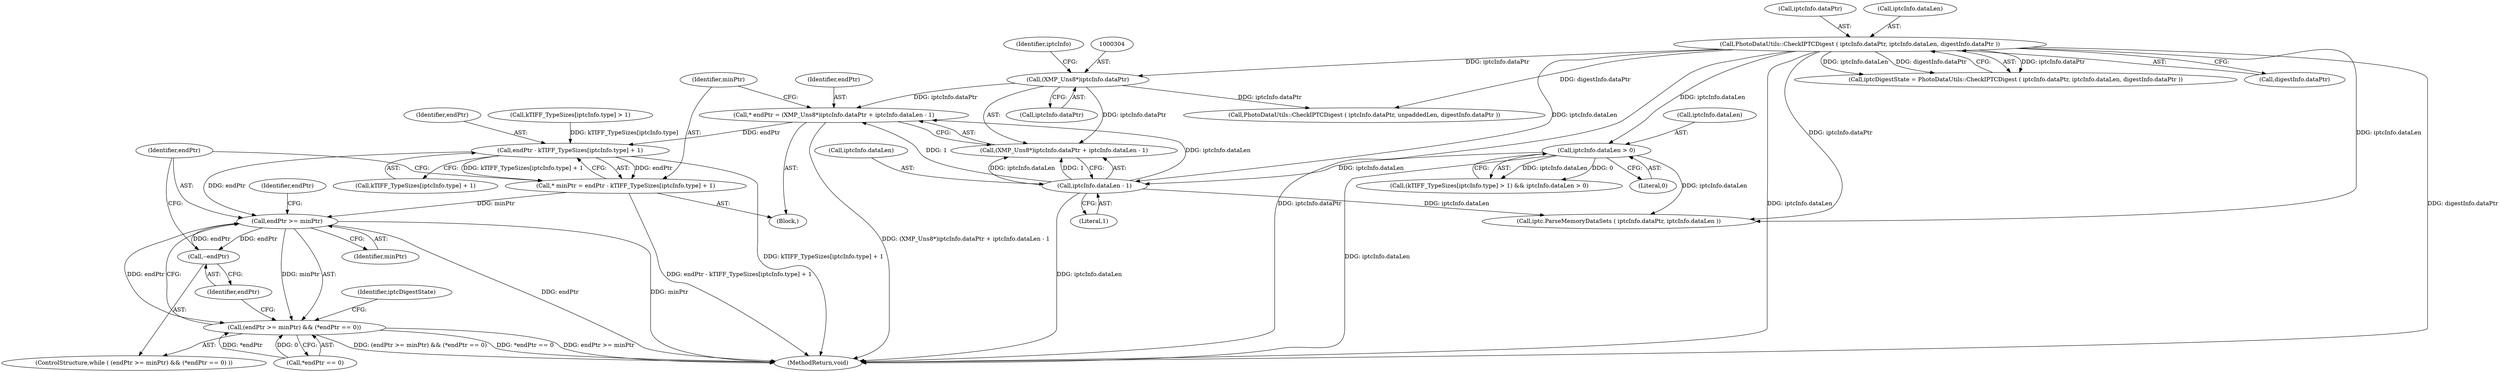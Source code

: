 digraph "0_exempi_e163667a06a9b656a047b0ec660b871f29a83c9f@integer" {
"1000300" [label="(Call,* endPtr = (XMP_Uns8*)iptcInfo.dataPtr + iptcInfo.dataLen - 1)"];
"1000303" [label="(Call,(XMP_Uns8*)iptcInfo.dataPtr)"];
"1000270" [label="(Call,PhotoDataUtils::CheckIPTCDigest ( iptcInfo.dataPtr, iptcInfo.dataLen, digestInfo.dataPtr ))"];
"1000308" [label="(Call,iptcInfo.dataLen - 1)"];
"1000293" [label="(Call,iptcInfo.dataLen > 0)"];
"1000316" [label="(Call,endPtr - kTIFF_TypeSizes[iptcInfo.type] + 1)"];
"1000314" [label="(Call,* minPtr = endPtr - kTIFF_TypeSizes[iptcInfo.type] + 1)"];
"1000327" [label="(Call,endPtr >= minPtr)"];
"1000326" [label="(Call,(endPtr >= minPtr) && (*endPtr == 0))"];
"1000334" [label="(Call,--endPtr)"];
"1000312" [label="(Literal,1)"];
"1000318" [label="(Call,kTIFF_TypeSizes[iptcInfo.type] + 1)"];
"1000316" [label="(Call,endPtr - kTIFF_TypeSizes[iptcInfo.type] + 1)"];
"1000308" [label="(Call,iptcInfo.dataLen - 1)"];
"1000305" [label="(Call,iptcInfo.dataPtr)"];
"1000303" [label="(Call,(XMP_Uns8*)iptcInfo.dataPtr)"];
"1000268" [label="(Call,iptcDigestState = PhotoDataUtils::CheckIPTCDigest ( iptcInfo.dataPtr, iptcInfo.dataLen, digestInfo.dataPtr ))"];
"1000277" [label="(Call,digestInfo.dataPtr)"];
"1000294" [label="(Call,iptcInfo.dataLen)"];
"1000317" [label="(Identifier,endPtr)"];
"1000327" [label="(Call,endPtr >= minPtr)"];
"1000329" [label="(Identifier,minPtr)"];
"1000330" [label="(Call,*endPtr == 0)"];
"1000440" [label="(MethodReturn,void)"];
"1000302" [label="(Call,(XMP_Uns8*)iptcInfo.dataPtr + iptcInfo.dataLen - 1)"];
"1000332" [label="(Identifier,endPtr)"];
"1000300" [label="(Call,* endPtr = (XMP_Uns8*)iptcInfo.dataPtr + iptcInfo.dataLen - 1)"];
"1000270" [label="(Call,PhotoDataUtils::CheckIPTCDigest ( iptcInfo.dataPtr, iptcInfo.dataLen, digestInfo.dataPtr ))"];
"1000335" [label="(Identifier,endPtr)"];
"1000418" [label="(Call,iptc.ParseMemoryDataSets ( iptcInfo.dataPtr, iptcInfo.dataLen ))"];
"1000310" [label="(Identifier,iptcInfo)"];
"1000297" [label="(Literal,0)"];
"1000286" [label="(Call,kTIFF_TypeSizes[iptcInfo.type] > 1)"];
"1000337" [label="(Identifier,iptcDigestState)"];
"1000293" [label="(Call,iptcInfo.dataLen > 0)"];
"1000338" [label="(Call,PhotoDataUtils::CheckIPTCDigest ( iptcInfo.dataPtr, unpaddedLen, digestInfo.dataPtr ))"];
"1000301" [label="(Identifier,endPtr)"];
"1000334" [label="(Call,--endPtr)"];
"1000328" [label="(Identifier,endPtr)"];
"1000298" [label="(Block,)"];
"1000271" [label="(Call,iptcInfo.dataPtr)"];
"1000326" [label="(Call,(endPtr >= minPtr) && (*endPtr == 0))"];
"1000315" [label="(Identifier,minPtr)"];
"1000314" [label="(Call,* minPtr = endPtr - kTIFF_TypeSizes[iptcInfo.type] + 1)"];
"1000285" [label="(Call,(kTIFF_TypeSizes[iptcInfo.type] > 1) && iptcInfo.dataLen > 0)"];
"1000325" [label="(ControlStructure,while ( (endPtr >= minPtr) && (*endPtr == 0) ))"];
"1000274" [label="(Call,iptcInfo.dataLen)"];
"1000309" [label="(Call,iptcInfo.dataLen)"];
"1000300" -> "1000298"  [label="AST: "];
"1000300" -> "1000302"  [label="CFG: "];
"1000301" -> "1000300"  [label="AST: "];
"1000302" -> "1000300"  [label="AST: "];
"1000315" -> "1000300"  [label="CFG: "];
"1000300" -> "1000440"  [label="DDG: (XMP_Uns8*)iptcInfo.dataPtr + iptcInfo.dataLen - 1"];
"1000303" -> "1000300"  [label="DDG: iptcInfo.dataPtr"];
"1000308" -> "1000300"  [label="DDG: iptcInfo.dataLen"];
"1000308" -> "1000300"  [label="DDG: 1"];
"1000300" -> "1000316"  [label="DDG: endPtr"];
"1000303" -> "1000302"  [label="AST: "];
"1000303" -> "1000305"  [label="CFG: "];
"1000304" -> "1000303"  [label="AST: "];
"1000305" -> "1000303"  [label="AST: "];
"1000310" -> "1000303"  [label="CFG: "];
"1000303" -> "1000302"  [label="DDG: iptcInfo.dataPtr"];
"1000270" -> "1000303"  [label="DDG: iptcInfo.dataPtr"];
"1000303" -> "1000338"  [label="DDG: iptcInfo.dataPtr"];
"1000270" -> "1000268"  [label="AST: "];
"1000270" -> "1000277"  [label="CFG: "];
"1000271" -> "1000270"  [label="AST: "];
"1000274" -> "1000270"  [label="AST: "];
"1000277" -> "1000270"  [label="AST: "];
"1000268" -> "1000270"  [label="CFG: "];
"1000270" -> "1000440"  [label="DDG: iptcInfo.dataLen"];
"1000270" -> "1000440"  [label="DDG: digestInfo.dataPtr"];
"1000270" -> "1000440"  [label="DDG: iptcInfo.dataPtr"];
"1000270" -> "1000268"  [label="DDG: iptcInfo.dataPtr"];
"1000270" -> "1000268"  [label="DDG: iptcInfo.dataLen"];
"1000270" -> "1000268"  [label="DDG: digestInfo.dataPtr"];
"1000270" -> "1000293"  [label="DDG: iptcInfo.dataLen"];
"1000270" -> "1000308"  [label="DDG: iptcInfo.dataLen"];
"1000270" -> "1000338"  [label="DDG: digestInfo.dataPtr"];
"1000270" -> "1000418"  [label="DDG: iptcInfo.dataPtr"];
"1000270" -> "1000418"  [label="DDG: iptcInfo.dataLen"];
"1000308" -> "1000302"  [label="AST: "];
"1000308" -> "1000312"  [label="CFG: "];
"1000309" -> "1000308"  [label="AST: "];
"1000312" -> "1000308"  [label="AST: "];
"1000302" -> "1000308"  [label="CFG: "];
"1000308" -> "1000440"  [label="DDG: iptcInfo.dataLen"];
"1000308" -> "1000302"  [label="DDG: iptcInfo.dataLen"];
"1000308" -> "1000302"  [label="DDG: 1"];
"1000293" -> "1000308"  [label="DDG: iptcInfo.dataLen"];
"1000308" -> "1000418"  [label="DDG: iptcInfo.dataLen"];
"1000293" -> "1000285"  [label="AST: "];
"1000293" -> "1000297"  [label="CFG: "];
"1000294" -> "1000293"  [label="AST: "];
"1000297" -> "1000293"  [label="AST: "];
"1000285" -> "1000293"  [label="CFG: "];
"1000293" -> "1000440"  [label="DDG: iptcInfo.dataLen"];
"1000293" -> "1000285"  [label="DDG: iptcInfo.dataLen"];
"1000293" -> "1000285"  [label="DDG: 0"];
"1000293" -> "1000418"  [label="DDG: iptcInfo.dataLen"];
"1000316" -> "1000314"  [label="AST: "];
"1000316" -> "1000318"  [label="CFG: "];
"1000317" -> "1000316"  [label="AST: "];
"1000318" -> "1000316"  [label="AST: "];
"1000314" -> "1000316"  [label="CFG: "];
"1000316" -> "1000440"  [label="DDG: kTIFF_TypeSizes[iptcInfo.type] + 1"];
"1000316" -> "1000314"  [label="DDG: endPtr"];
"1000316" -> "1000314"  [label="DDG: kTIFF_TypeSizes[iptcInfo.type] + 1"];
"1000286" -> "1000316"  [label="DDG: kTIFF_TypeSizes[iptcInfo.type]"];
"1000316" -> "1000327"  [label="DDG: endPtr"];
"1000314" -> "1000298"  [label="AST: "];
"1000315" -> "1000314"  [label="AST: "];
"1000328" -> "1000314"  [label="CFG: "];
"1000314" -> "1000440"  [label="DDG: endPtr - kTIFF_TypeSizes[iptcInfo.type] + 1"];
"1000314" -> "1000327"  [label="DDG: minPtr"];
"1000327" -> "1000326"  [label="AST: "];
"1000327" -> "1000329"  [label="CFG: "];
"1000328" -> "1000327"  [label="AST: "];
"1000329" -> "1000327"  [label="AST: "];
"1000332" -> "1000327"  [label="CFG: "];
"1000326" -> "1000327"  [label="CFG: "];
"1000327" -> "1000440"  [label="DDG: endPtr"];
"1000327" -> "1000440"  [label="DDG: minPtr"];
"1000327" -> "1000326"  [label="DDG: endPtr"];
"1000327" -> "1000326"  [label="DDG: minPtr"];
"1000334" -> "1000327"  [label="DDG: endPtr"];
"1000327" -> "1000334"  [label="DDG: endPtr"];
"1000326" -> "1000325"  [label="AST: "];
"1000326" -> "1000330"  [label="CFG: "];
"1000330" -> "1000326"  [label="AST: "];
"1000335" -> "1000326"  [label="CFG: "];
"1000337" -> "1000326"  [label="CFG: "];
"1000326" -> "1000440"  [label="DDG: (endPtr >= minPtr) && (*endPtr == 0)"];
"1000326" -> "1000440"  [label="DDG: *endPtr == 0"];
"1000326" -> "1000440"  [label="DDG: endPtr >= minPtr"];
"1000330" -> "1000326"  [label="DDG: *endPtr"];
"1000330" -> "1000326"  [label="DDG: 0"];
"1000334" -> "1000325"  [label="AST: "];
"1000334" -> "1000335"  [label="CFG: "];
"1000335" -> "1000334"  [label="AST: "];
"1000328" -> "1000334"  [label="CFG: "];
}
